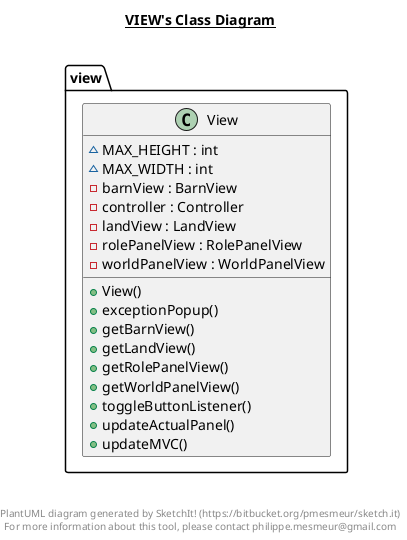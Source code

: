 @startuml

title __VIEW's Class Diagram__\n

  namespace view {
    class view.View {
        ~ MAX_HEIGHT : int
        ~ MAX_WIDTH : int
        - barnView : BarnView
        - controller : Controller
        - landView : LandView
        - rolePanelView : RolePanelView
        - worldPanelView : WorldPanelView
        + View()
        + exceptionPopup()
        + getBarnView()
        + getLandView()
        + getRolePanelView()
        + getWorldPanelView()
        + toggleButtonListener()
        + updateActualPanel()
        + updateMVC()
    }
  }
  



right footer


PlantUML diagram generated by SketchIt! (https://bitbucket.org/pmesmeur/sketch.it)
For more information about this tool, please contact philippe.mesmeur@gmail.com
endfooter

@enduml
